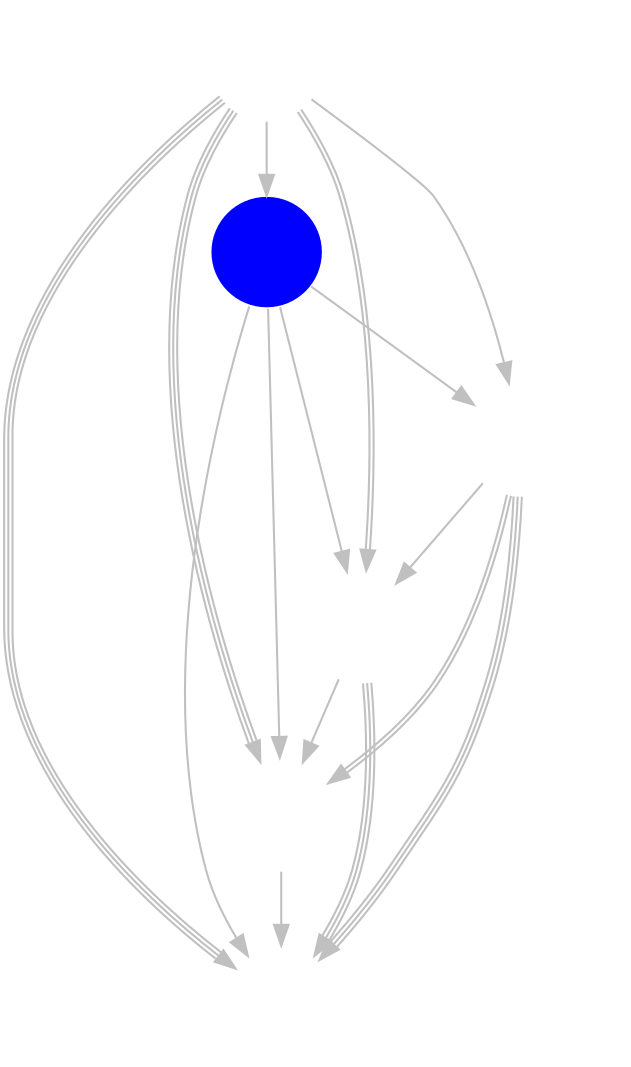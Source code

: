 digraph EU {
	node [shape=circle fixedsize=true width=.75 label="" color="white"];
	imagepath="logos/";
	TL	[ image="liquid.png" style="filled" fillcolor="blue" ];
	FNC	[ image="fnatic.png" ];
	TRC	[ image="tricked.png" ];
	PD	[ image="playing-ducks.png" ];
	EXP	[ image="expert.png" ];
	DIG	[ image="dignitas.png" ];
	ZE	[ image="zealots.png" ];
	TGG	[ image="team-good-guys.png" ];

	/* Phase 1 Aggregates */
	FNC	->	TL	[ color="gray" ]
	TL	->	TRC	[ color="gray" ]
	TL	->	PD	[ color="gray" ]
	TL	->	EXP	[ color="gray" ]
	TL	->	DIG	[ color="gray" ]
	FNC	->	TRC	[ color="gray:gray:gray" ]
	FNC	->	PD	[ color="gray:gray:gray" ]
	FNC	->	EXP	[ color="gray:gray" ]
	FNC	->	DIG	[ color="gray" ]
	TRC	->	PD	[ color="gray" ]
	EXP	->	TRC	[ color="gray" ]
	DIG	->	TRC	[ color="gray:gray" ]
	EXP	->	PD	[ color="gray:gray:gray" ]
	DIG	->	PD	[ color="gray:gray:gray" ]
	DIG	->	EXP	[ color="gray" ]

	edge [ color="gray" dir="none" constraint="false" style="dashed"]

}
